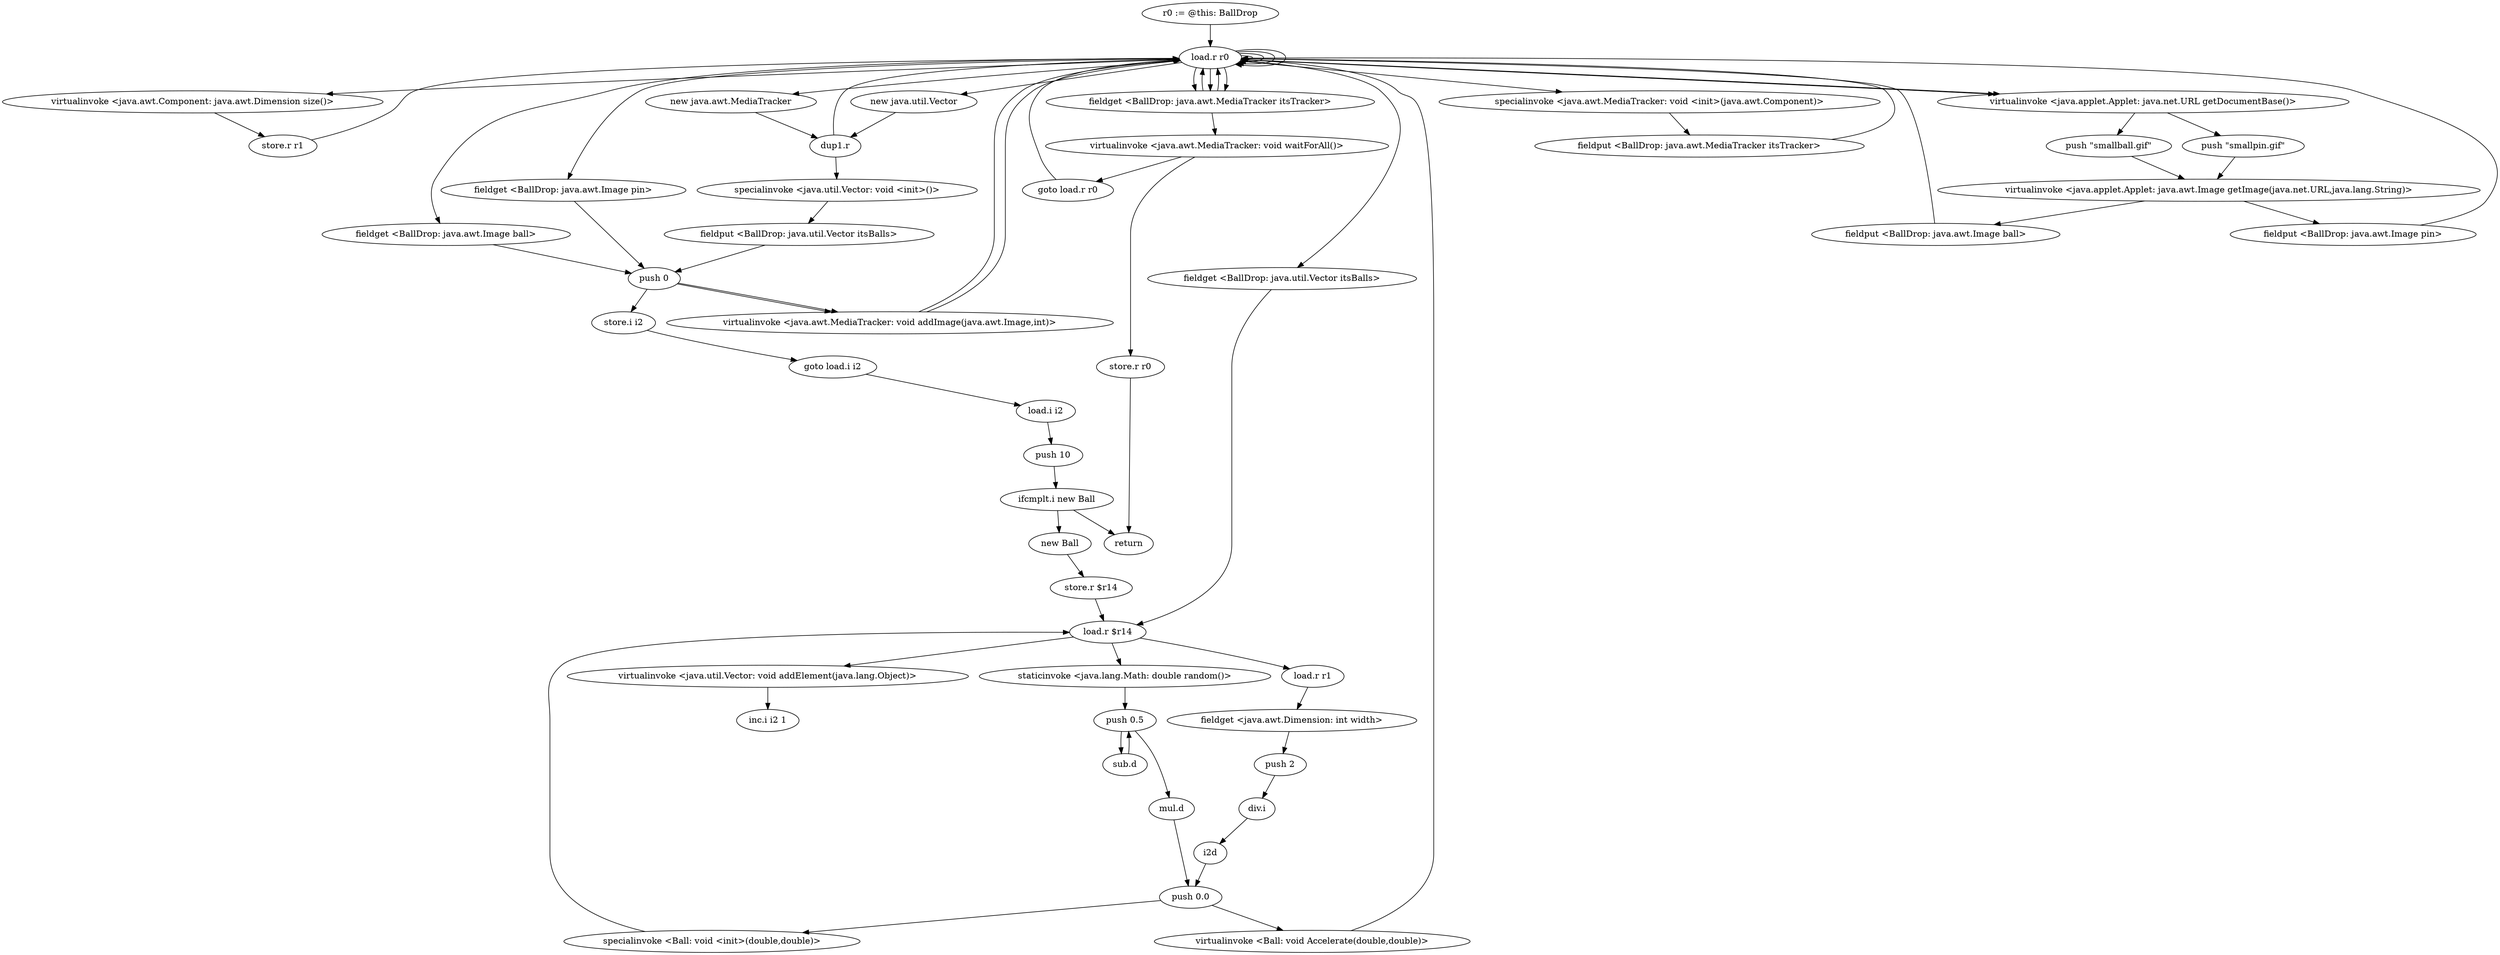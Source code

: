 digraph "" {
    "r0 := @this: BallDrop"
    "load.r r0"
    "r0 := @this: BallDrop"->"load.r r0";
    "virtualinvoke <java.awt.Component: java.awt.Dimension size()>"
    "load.r r0"->"virtualinvoke <java.awt.Component: java.awt.Dimension size()>";
    "store.r r1"
    "virtualinvoke <java.awt.Component: java.awt.Dimension size()>"->"store.r r1";
    "store.r r1"->"load.r r0";
    "new java.awt.MediaTracker"
    "load.r r0"->"new java.awt.MediaTracker";
    "dup1.r"
    "new java.awt.MediaTracker"->"dup1.r";
    "dup1.r"->"load.r r0";
    "specialinvoke <java.awt.MediaTracker: void <init>(java.awt.Component)>"
    "load.r r0"->"specialinvoke <java.awt.MediaTracker: void <init>(java.awt.Component)>";
    "fieldput <BallDrop: java.awt.MediaTracker itsTracker>"
    "specialinvoke <java.awt.MediaTracker: void <init>(java.awt.Component)>"->"fieldput <BallDrop: java.awt.MediaTracker itsTracker>";
    "fieldput <BallDrop: java.awt.MediaTracker itsTracker>"->"load.r r0";
    "load.r r0"->"load.r r0";
    "load.r r0"->"load.r r0";
    "virtualinvoke <java.applet.Applet: java.net.URL getDocumentBase()>"
    "load.r r0"->"virtualinvoke <java.applet.Applet: java.net.URL getDocumentBase()>";
    "push \"smallball.gif\""
    "virtualinvoke <java.applet.Applet: java.net.URL getDocumentBase()>"->"push \"smallball.gif\"";
    "virtualinvoke <java.applet.Applet: java.awt.Image getImage(java.net.URL,java.lang.String)>"
    "push \"smallball.gif\""->"virtualinvoke <java.applet.Applet: java.awt.Image getImage(java.net.URL,java.lang.String)>";
    "fieldput <BallDrop: java.awt.Image ball>"
    "virtualinvoke <java.applet.Applet: java.awt.Image getImage(java.net.URL,java.lang.String)>"->"fieldput <BallDrop: java.awt.Image ball>";
    "fieldput <BallDrop: java.awt.Image ball>"->"load.r r0";
    "load.r r0"->"load.r r0";
    "load.r r0"->"load.r r0";
    "load.r r0"->"virtualinvoke <java.applet.Applet: java.net.URL getDocumentBase()>";
    "push \"smallpin.gif\""
    "virtualinvoke <java.applet.Applet: java.net.URL getDocumentBase()>"->"push \"smallpin.gif\"";
    "push \"smallpin.gif\""->"virtualinvoke <java.applet.Applet: java.awt.Image getImage(java.net.URL,java.lang.String)>";
    "fieldput <BallDrop: java.awt.Image pin>"
    "virtualinvoke <java.applet.Applet: java.awt.Image getImage(java.net.URL,java.lang.String)>"->"fieldput <BallDrop: java.awt.Image pin>";
    "fieldput <BallDrop: java.awt.Image pin>"->"load.r r0";
    "fieldget <BallDrop: java.awt.MediaTracker itsTracker>"
    "load.r r0"->"fieldget <BallDrop: java.awt.MediaTracker itsTracker>";
    "fieldget <BallDrop: java.awt.MediaTracker itsTracker>"->"load.r r0";
    "fieldget <BallDrop: java.awt.Image ball>"
    "load.r r0"->"fieldget <BallDrop: java.awt.Image ball>";
    "push 0"
    "fieldget <BallDrop: java.awt.Image ball>"->"push 0";
    "virtualinvoke <java.awt.MediaTracker: void addImage(java.awt.Image,int)>"
    "push 0"->"virtualinvoke <java.awt.MediaTracker: void addImage(java.awt.Image,int)>";
    "virtualinvoke <java.awt.MediaTracker: void addImage(java.awt.Image,int)>"->"load.r r0";
    "load.r r0"->"fieldget <BallDrop: java.awt.MediaTracker itsTracker>";
    "fieldget <BallDrop: java.awt.MediaTracker itsTracker>"->"load.r r0";
    "fieldget <BallDrop: java.awt.Image pin>"
    "load.r r0"->"fieldget <BallDrop: java.awt.Image pin>";
    "fieldget <BallDrop: java.awt.Image pin>"->"push 0";
    "push 0"->"virtualinvoke <java.awt.MediaTracker: void addImage(java.awt.Image,int)>";
    "virtualinvoke <java.awt.MediaTracker: void addImage(java.awt.Image,int)>"->"load.r r0";
    "load.r r0"->"fieldget <BallDrop: java.awt.MediaTracker itsTracker>";
    "virtualinvoke <java.awt.MediaTracker: void waitForAll()>"
    "fieldget <BallDrop: java.awt.MediaTracker itsTracker>"->"virtualinvoke <java.awt.MediaTracker: void waitForAll()>";
    "goto load.r r0"
    "virtualinvoke <java.awt.MediaTracker: void waitForAll()>"->"goto load.r r0";
    "goto load.r r0"->"load.r r0";
    "new java.util.Vector"
    "load.r r0"->"new java.util.Vector";
    "new java.util.Vector"->"dup1.r";
    "specialinvoke <java.util.Vector: void <init>()>"
    "dup1.r"->"specialinvoke <java.util.Vector: void <init>()>";
    "fieldput <BallDrop: java.util.Vector itsBalls>"
    "specialinvoke <java.util.Vector: void <init>()>"->"fieldput <BallDrop: java.util.Vector itsBalls>";
    "fieldput <BallDrop: java.util.Vector itsBalls>"->"push 0";
    "store.i i2"
    "push 0"->"store.i i2";
    "goto load.i i2"
    "store.i i2"->"goto load.i i2";
    "load.i i2"
    "goto load.i i2"->"load.i i2";
    "push 10"
    "load.i i2"->"push 10";
    "ifcmplt.i new Ball"
    "push 10"->"ifcmplt.i new Ball";
    "return"
    "ifcmplt.i new Ball"->"return";
    "new Ball"
    "ifcmplt.i new Ball"->"new Ball";
    "store.r $r14"
    "new Ball"->"store.r $r14";
    "load.r $r14"
    "store.r $r14"->"load.r $r14";
    "load.r r1"
    "load.r $r14"->"load.r r1";
    "fieldget <java.awt.Dimension: int width>"
    "load.r r1"->"fieldget <java.awt.Dimension: int width>";
    "push 2"
    "fieldget <java.awt.Dimension: int width>"->"push 2";
    "div.i"
    "push 2"->"div.i";
    "i2d"
    "div.i"->"i2d";
    "push 0.0"
    "i2d"->"push 0.0";
    "specialinvoke <Ball: void <init>(double,double)>"
    "push 0.0"->"specialinvoke <Ball: void <init>(double,double)>";
    "specialinvoke <Ball: void <init>(double,double)>"->"load.r $r14";
    "staticinvoke <java.lang.Math: double random()>"
    "load.r $r14"->"staticinvoke <java.lang.Math: double random()>";
    "push 0.5"
    "staticinvoke <java.lang.Math: double random()>"->"push 0.5";
    "sub.d"
    "push 0.5"->"sub.d";
    "sub.d"->"push 0.5";
    "mul.d"
    "push 0.5"->"mul.d";
    "mul.d"->"push 0.0";
    "virtualinvoke <Ball: void Accelerate(double,double)>"
    "push 0.0"->"virtualinvoke <Ball: void Accelerate(double,double)>";
    "virtualinvoke <Ball: void Accelerate(double,double)>"->"load.r r0";
    "fieldget <BallDrop: java.util.Vector itsBalls>"
    "load.r r0"->"fieldget <BallDrop: java.util.Vector itsBalls>";
    "fieldget <BallDrop: java.util.Vector itsBalls>"->"load.r $r14";
    "virtualinvoke <java.util.Vector: void addElement(java.lang.Object)>"
    "load.r $r14"->"virtualinvoke <java.util.Vector: void addElement(java.lang.Object)>";
    "inc.i i2 1"
    "virtualinvoke <java.util.Vector: void addElement(java.lang.Object)>"->"inc.i i2 1";
    "store.r r0"
    "virtualinvoke <java.awt.MediaTracker: void waitForAll()>"->"store.r r0";
    "store.r r0"->"return";
}
